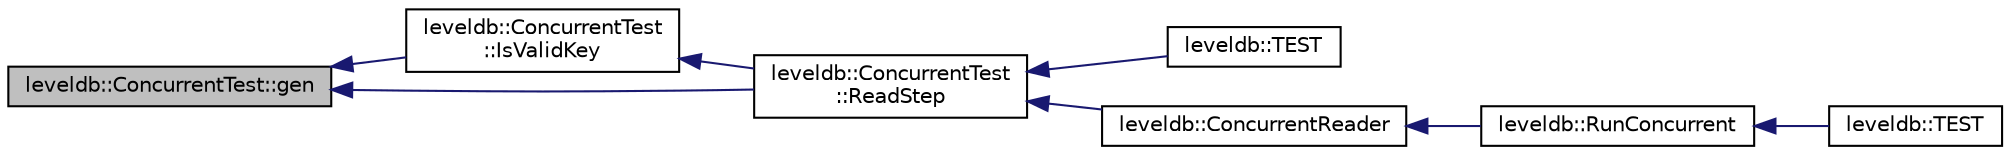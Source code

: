 digraph "leveldb::ConcurrentTest::gen"
{
  edge [fontname="Helvetica",fontsize="10",labelfontname="Helvetica",labelfontsize="10"];
  node [fontname="Helvetica",fontsize="10",shape=record];
  rankdir="LR";
  Node1 [label="leveldb::ConcurrentTest::gen",height=0.2,width=0.4,color="black", fillcolor="grey75", style="filled" fontcolor="black"];
  Node1 -> Node2 [dir="back",color="midnightblue",fontsize="10",style="solid",fontname="Helvetica"];
  Node2 [label="leveldb::ConcurrentTest\l::IsValidKey",height=0.2,width=0.4,color="black", fillcolor="white", style="filled",URL="$classleveldb_1_1_concurrent_test.html#a85227fd5130383ebcea6e4a45a52d0ba"];
  Node2 -> Node3 [dir="back",color="midnightblue",fontsize="10",style="solid",fontname="Helvetica"];
  Node3 [label="leveldb::ConcurrentTest\l::ReadStep",height=0.2,width=0.4,color="black", fillcolor="white", style="filled",URL="$classleveldb_1_1_concurrent_test.html#a9dcaf11ec747ad37150526f891627c50"];
  Node3 -> Node4 [dir="back",color="midnightblue",fontsize="10",style="solid",fontname="Helvetica"];
  Node4 [label="leveldb::TEST",height=0.2,width=0.4,color="black", fillcolor="white", style="filled",URL="$namespaceleveldb.html#a7a43c7e5a10488ca82072e3cc871fcb2"];
  Node3 -> Node5 [dir="back",color="midnightblue",fontsize="10",style="solid",fontname="Helvetica"];
  Node5 [label="leveldb::ConcurrentReader",height=0.2,width=0.4,color="black", fillcolor="white", style="filled",URL="$namespaceleveldb.html#a3b35abcf0dac45639f63dbe6b56a60f8"];
  Node5 -> Node6 [dir="back",color="midnightblue",fontsize="10",style="solid",fontname="Helvetica"];
  Node6 [label="leveldb::RunConcurrent",height=0.2,width=0.4,color="black", fillcolor="white", style="filled",URL="$namespaceleveldb.html#a46451103024ca345fc73c3a6126b5b48"];
  Node6 -> Node7 [dir="back",color="midnightblue",fontsize="10",style="solid",fontname="Helvetica"];
  Node7 [label="leveldb::TEST",height=0.2,width=0.4,color="black", fillcolor="white", style="filled",URL="$namespaceleveldb.html#a1997f90d2777db110a06646c9a3c7ba2"];
  Node1 -> Node3 [dir="back",color="midnightblue",fontsize="10",style="solid",fontname="Helvetica"];
}

